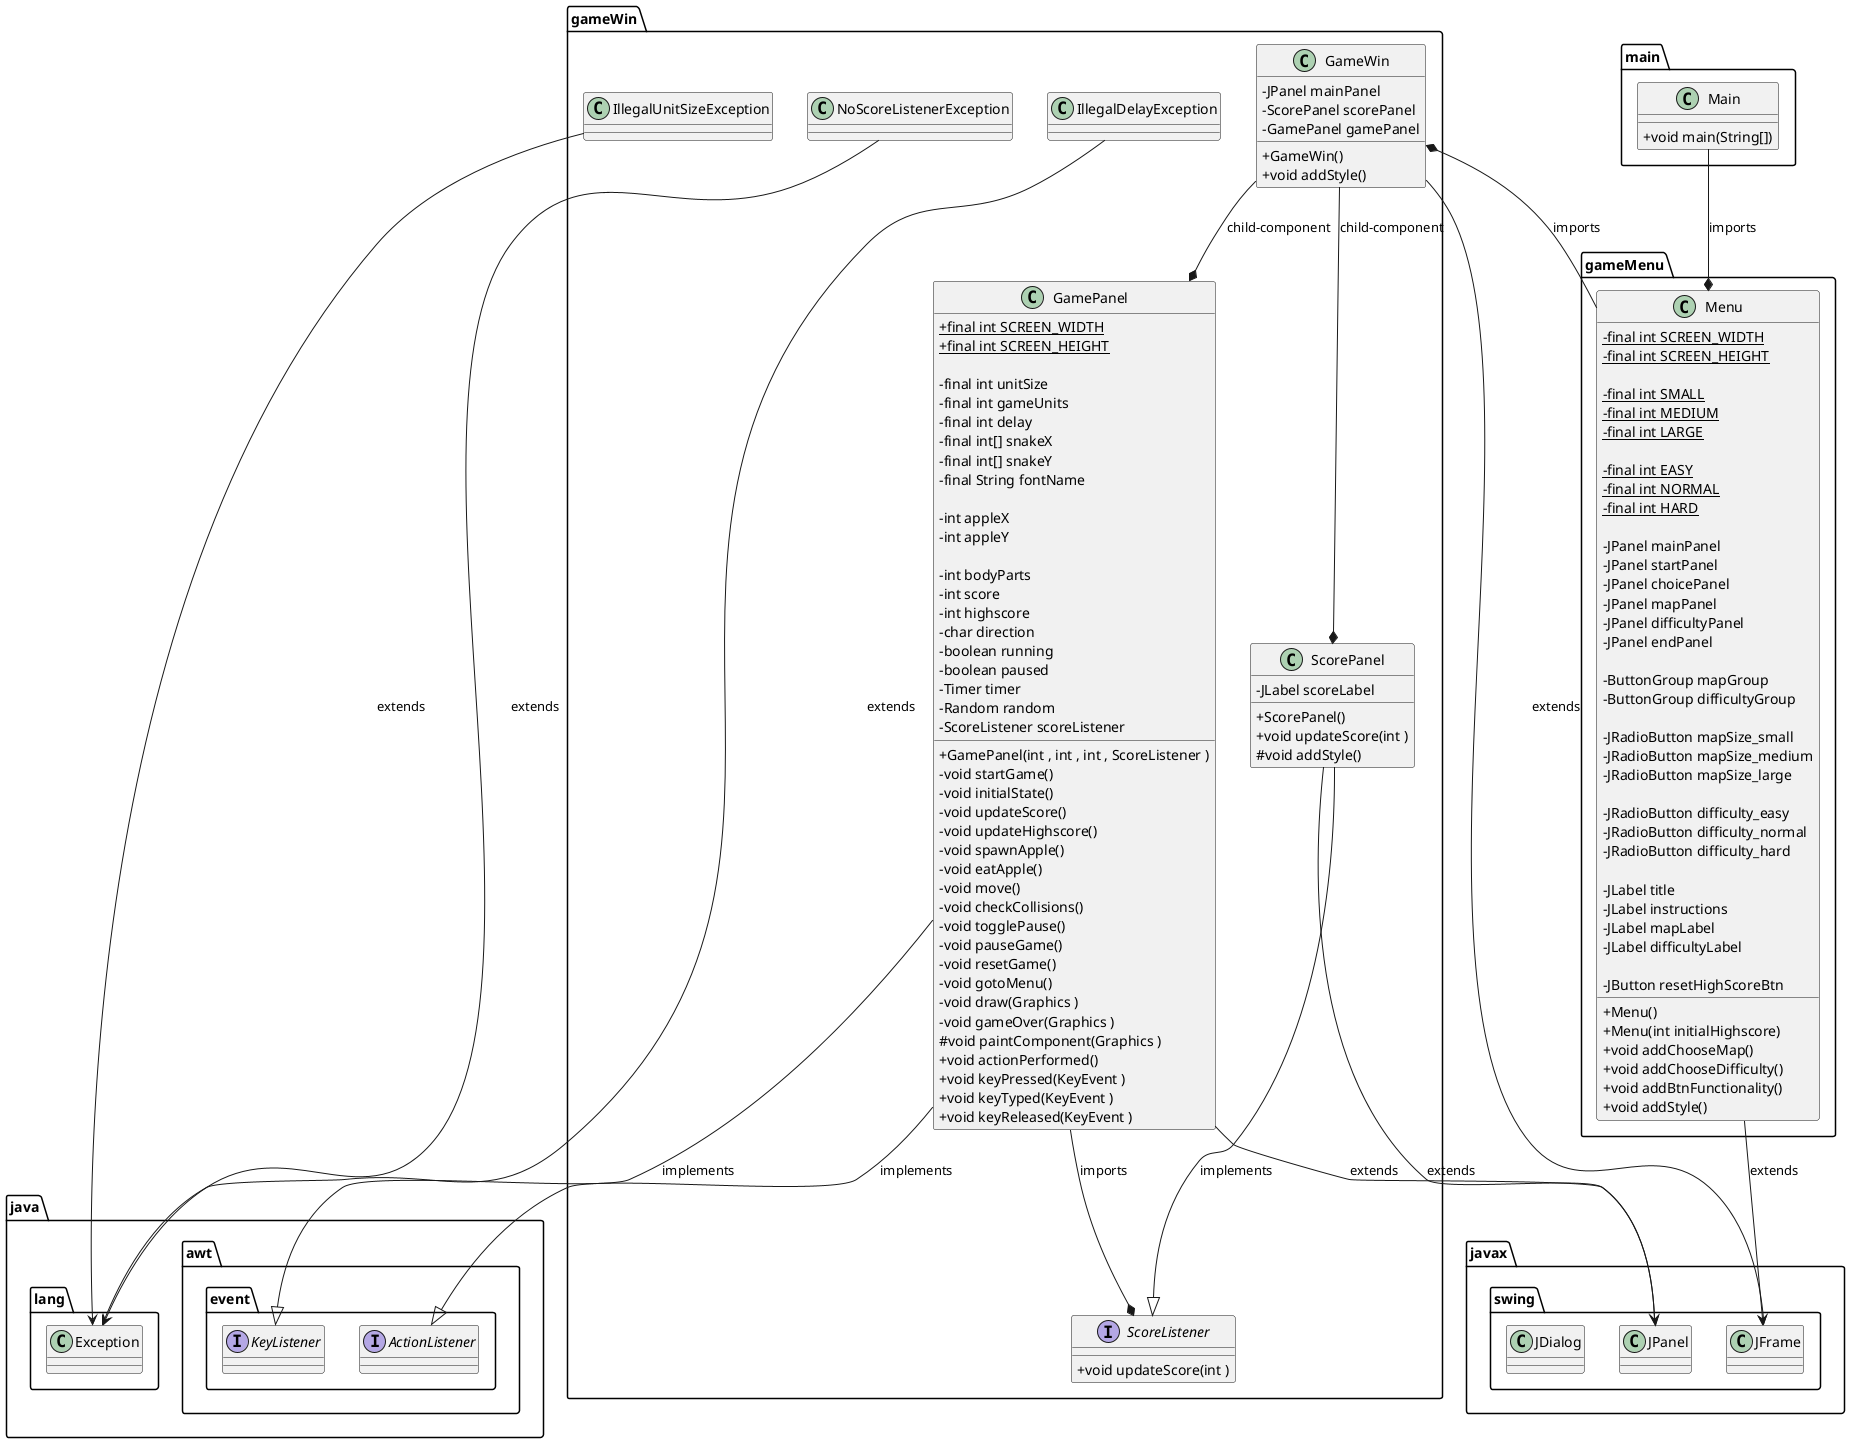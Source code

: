 @startuml gameClassDiagram

    skinparam classAttributeIconSize 0

    gameWin.IllegalUnitSizeException --> java.lang.Exception : extends
    gameWin.IllegalDelayException --> java.lang.Exception : extends
    gameWin.NoScoreListenerException --> java.lang.Exception : extends

    gameMenu.Menu --> javax.swing.JFrame : extends
    gameWin.GameWin --> javax.swing.JFrame : extends
    gameWin.GamePanel --> javax.swing.JPanel : extends
    gameWin.ScorePanel --> javax.swing.JPanel : extends

    gameWin.GamePanel --|> java.awt.event.KeyListener : implements
    gameWin.GamePanel --|> java.awt.event.ActionListener : implements
    gameWin.ScorePanel --|> gameWin.ScoreListener : implements

    gameWin.GameWin --* gameWin.ScorePanel : child-component
    gameWin.GameWin --* gameWin.GamePanel : child-component

    gameMenu.Menu -left-* gameWin.GameWin : imports
    gameWin.GamePanel --* gameWin.ScoreListener : imports
    main.Main --* gameMenu.Menu : imports

    package main {
        class Main
    }

    package gameMenu {
        class gameMenu.Menu
    }

    package gameWin {
        class gameWin.IllegalUnitSizeException
        class gameWin.IllegalDelayException
        class gameWin.NoScoreListenerException
        class gameWin.GameWin
        class gameWin.GamePanel
        class gameWin.ScorePanel
        interface gameWin.ScoreListener

    }

    package javax.swing {
        class javax.swing.JFrame
        class javax.swing.JDialog
        class javax.swing.JPanel
    }

    package java.awt.event {
        interface java.awt.event.KeyListener
        interface java.awt.event.ActionListener
    }

    package java.lang {
        class Exception
    }

    class main.Main {
        +void main(String[])
    }

    class gameMenu.Menu {
        -final int {static} SCREEN_WIDTH
        -final int {static} SCREEN_HEIGHT
        
        -final int {static} SMALL
        -final int {static} MEDIUM
        -final int {static} LARGE
        
        -final int {static} EASY
        -final int {static} NORMAL
        -final int {static} HARD

        -JPanel mainPanel
        -JPanel startPanel
        -JPanel choicePanel
        -JPanel mapPanel
        -JPanel difficultyPanel
        -JPanel endPanel

        -ButtonGroup mapGroup
        -ButtonGroup difficultyGroup

        -JRadioButton mapSize_small
        -JRadioButton mapSize_medium
        -JRadioButton mapSize_large

        -JRadioButton difficulty_easy
        -JRadioButton difficulty_normal
        -JRadioButton difficulty_hard

        -JLabel title
        -JLabel instructions
        -JLabel mapLabel
        -JLabel difficultyLabel

        -JButton resetHighScoreBtn

        +Menu()
        +Menu(int initialHighscore)
        +void addChooseMap()
        +void addChooseDifficulty()
        +void addBtnFunctionality()
        +void addStyle()
    }

    class gameWin.GamePanel {
        +final int {static} SCREEN_WIDTH
        +final int {static} SCREEN_HEIGHT

        -final int unitSize
        -final int gameUnits
        -final int delay
        -final int[] snakeX
        -final int[] snakeY
        -final String fontName

        -int appleX
        -int appleY
        
        -int bodyParts
        -int score
        -int highscore
        -char direction
        -boolean running
        -boolean paused
        -Timer timer
        -Random random
        -ScoreListener scoreListener

        +GamePanel(int , int , int , ScoreListener )
        -void startGame()
        -void initialState()
        -void updateScore()
        -void updateHighscore()
        -void spawnApple()
        -void eatApple()
        -void move()
        -void checkCollisions()
        -void togglePause()
        -void pauseGame()
        -void resetGame()
        -void gotoMenu()
        -void draw(Graphics )
        -void gameOver(Graphics )
        #void paintComponent(Graphics )
        +void actionPerformed()
        +void keyPressed(KeyEvent )
        +void keyTyped(KeyEvent )
        +void keyReleased(KeyEvent )
    }

    class gameWin.ScorePanel {
        -JLabel scoreLabel
        
        +ScorePanel()
        +void updateScore(int )
        #void addStyle()
    }

    class gameWin.GameWin {
        -JPanel mainPanel
        -ScorePanel scorePanel
        -GamePanel gamePanel

        +GameWin()
        +void addStyle()
    }

    interface gameWin.ScoreListener {
        +void updateScore(int )
    }

@enduml
